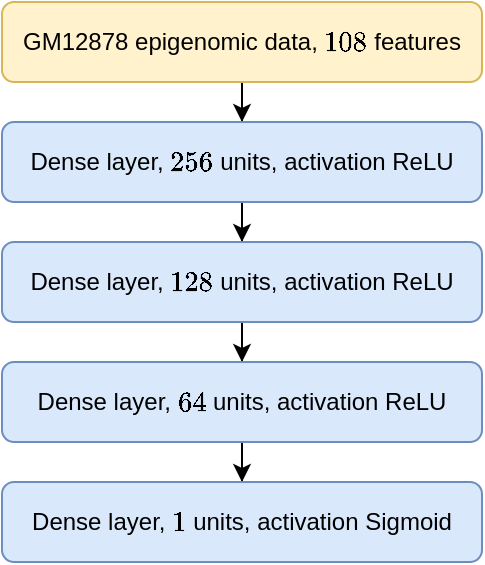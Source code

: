 <mxfile version="14.5.1" type="device"><diagram id="hYDwUghNXbwUdYtKPZCs" name="Pagina-1"><mxGraphModel dx="402" dy="892" grid="1" gridSize="10" guides="1" tooltips="1" connect="1" arrows="1" fold="1" page="1" pageScale="1" pageWidth="827" pageHeight="1169" math="1" shadow="0"><root><mxCell id="0"/><mxCell id="1" parent="0"/><mxCell id="DA3yoBaQdM5A_L-2WKju-7" style="edgeStyle=orthogonalEdgeStyle;rounded=0;orthogonalLoop=1;jettySize=auto;html=1;" edge="1" parent="1" target="DA3yoBaQdM5A_L-2WKju-5"><mxGeometry relative="1" as="geometry"><mxPoint x="200" y="260" as="sourcePoint"/></mxGeometry></mxCell><mxCell id="DA3yoBaQdM5A_L-2WKju-39" style="edgeStyle=orthogonalEdgeStyle;rounded=0;orthogonalLoop=1;jettySize=auto;html=1;" edge="1" parent="1" source="DA3yoBaQdM5A_L-2WKju-2" target="DA3yoBaQdM5A_L-2WKju-38"><mxGeometry relative="1" as="geometry"/></mxCell><mxCell id="DA3yoBaQdM5A_L-2WKju-2" value="GM12878 epigenomic data, \(108\) features" style="rounded=1;whiteSpace=wrap;html=1;fillColor=#fff2cc;strokeColor=#d6b656;" vertex="1" parent="1"><mxGeometry x="80" y="140" width="240" height="40" as="geometry"/></mxCell><mxCell id="DA3yoBaQdM5A_L-2WKju-13" style="edgeStyle=orthogonalEdgeStyle;rounded=0;orthogonalLoop=1;jettySize=auto;html=1;" edge="1" parent="1" target="DA3yoBaQdM5A_L-2WKju-12"><mxGeometry relative="1" as="geometry"><mxPoint x="200" y="430" as="sourcePoint"/></mxGeometry></mxCell><mxCell id="DA3yoBaQdM5A_L-2WKju-15" style="edgeStyle=orthogonalEdgeStyle;rounded=0;orthogonalLoop=1;jettySize=auto;html=1;" edge="1" parent="1" target="DA3yoBaQdM5A_L-2WKju-14"><mxGeometry relative="1" as="geometry"><mxPoint x="200" y="490" as="sourcePoint"/></mxGeometry></mxCell><mxCell id="DA3yoBaQdM5A_L-2WKju-17" style="edgeStyle=orthogonalEdgeStyle;rounded=0;orthogonalLoop=1;jettySize=auto;html=1;" edge="1" parent="1" target="DA3yoBaQdM5A_L-2WKju-16"><mxGeometry relative="1" as="geometry"><mxPoint x="200" y="550" as="sourcePoint"/></mxGeometry></mxCell><mxCell id="DA3yoBaQdM5A_L-2WKju-19" style="edgeStyle=orthogonalEdgeStyle;rounded=0;orthogonalLoop=1;jettySize=auto;html=1;" edge="1" parent="1" target="DA3yoBaQdM5A_L-2WKju-18"><mxGeometry relative="1" as="geometry"><mxPoint x="200" y="630" as="sourcePoint"/></mxGeometry></mxCell><mxCell id="DA3yoBaQdM5A_L-2WKju-21" style="edgeStyle=orthogonalEdgeStyle;rounded=0;orthogonalLoop=1;jettySize=auto;html=1;" edge="1" parent="1" target="DA3yoBaQdM5A_L-2WKju-20"><mxGeometry relative="1" as="geometry"><mxPoint x="200" y="690" as="sourcePoint"/></mxGeometry></mxCell><mxCell id="DA3yoBaQdM5A_L-2WKju-27" style="edgeStyle=orthogonalEdgeStyle;rounded=0;orthogonalLoop=1;jettySize=auto;html=1;" edge="1" parent="1" target="DA3yoBaQdM5A_L-2WKju-10"><mxGeometry relative="1" as="geometry"><mxPoint x="200" y="320" as="sourcePoint"/></mxGeometry></mxCell><mxCell id="DA3yoBaQdM5A_L-2WKju-41" style="edgeStyle=orthogonalEdgeStyle;rounded=0;orthogonalLoop=1;jettySize=auto;html=1;" edge="1" parent="1" source="DA3yoBaQdM5A_L-2WKju-38" target="DA3yoBaQdM5A_L-2WKju-40"><mxGeometry relative="1" as="geometry"/></mxCell><mxCell id="DA3yoBaQdM5A_L-2WKju-38" value="Dense layer, \(256\) units, activation ReLU" style="rounded=1;whiteSpace=wrap;html=1;fillColor=#dae8fc;strokeColor=#6c8ebf;" vertex="1" parent="1"><mxGeometry x="80" y="200" width="240" height="40" as="geometry"/></mxCell><mxCell id="DA3yoBaQdM5A_L-2WKju-43" style="edgeStyle=orthogonalEdgeStyle;rounded=0;orthogonalLoop=1;jettySize=auto;html=1;" edge="1" parent="1" source="DA3yoBaQdM5A_L-2WKju-40" target="DA3yoBaQdM5A_L-2WKju-42"><mxGeometry relative="1" as="geometry"/></mxCell><mxCell id="DA3yoBaQdM5A_L-2WKju-40" value="Dense layer, \(128\) units, activation ReLU" style="rounded=1;whiteSpace=wrap;html=1;fillColor=#dae8fc;strokeColor=#6c8ebf;" vertex="1" parent="1"><mxGeometry x="80" y="260" width="240" height="40" as="geometry"/></mxCell><mxCell id="DA3yoBaQdM5A_L-2WKju-45" style="edgeStyle=orthogonalEdgeStyle;rounded=0;orthogonalLoop=1;jettySize=auto;html=1;" edge="1" parent="1" source="DA3yoBaQdM5A_L-2WKju-42" target="DA3yoBaQdM5A_L-2WKju-44"><mxGeometry relative="1" as="geometry"/></mxCell><mxCell id="DA3yoBaQdM5A_L-2WKju-42" value="Dense layer, \(64\) units, activation ReLU" style="rounded=1;whiteSpace=wrap;html=1;fillColor=#dae8fc;strokeColor=#6c8ebf;" vertex="1" parent="1"><mxGeometry x="80" y="320" width="240" height="40" as="geometry"/></mxCell><mxCell id="DA3yoBaQdM5A_L-2WKju-44" value="Dense layer, \(1\) units, activation Sigmoid" style="rounded=1;whiteSpace=wrap;html=1;fillColor=#dae8fc;strokeColor=#6c8ebf;" vertex="1" parent="1"><mxGeometry x="80" y="380" width="240" height="40" as="geometry"/></mxCell></root></mxGraphModel></diagram></mxfile>